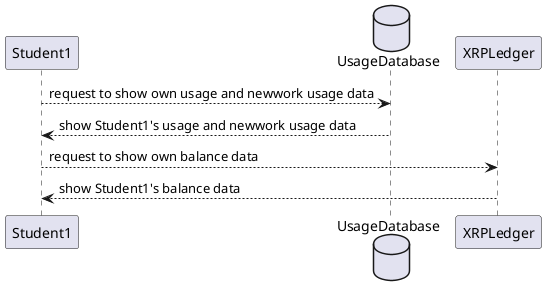 @startuml sequence
participant Student1 as st1
database UsageDatabase as db
participant XRPLedger as xl

st1 --> db : request to show own usage and newwork usage data
db --> st1 : show Student1's usage and newwork usage data
st1 --> xl : request to show own balance data
xl --> st1 : show Student1's balance data

@enduml